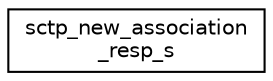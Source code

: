 digraph "Graphical Class Hierarchy"
{
 // LATEX_PDF_SIZE
  edge [fontname="Helvetica",fontsize="10",labelfontname="Helvetica",labelfontsize="10"];
  node [fontname="Helvetica",fontsize="10",shape=record];
  rankdir="LR";
  Node0 [label="sctp_new_association\l_resp_s",height=0.2,width=0.4,color="black", fillcolor="white", style="filled",URL="$structsctp__new__association__resp__s.html",tooltip=" "];
}
